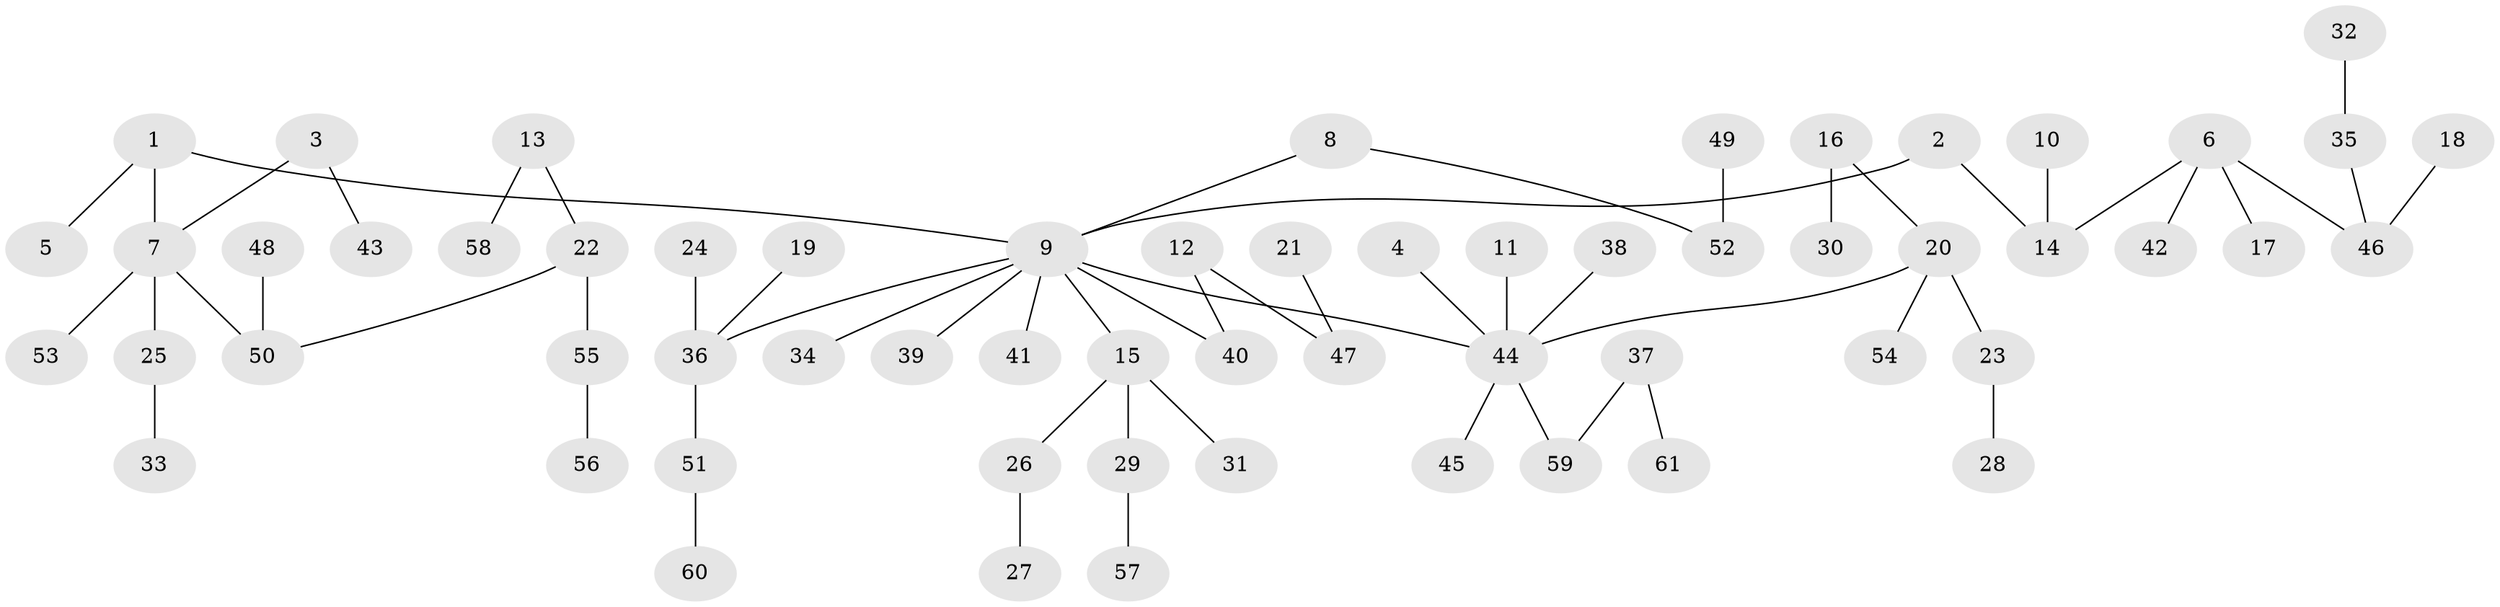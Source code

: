 // original degree distribution, {6: 0.00980392156862745, 3: 0.12745098039215685, 4: 0.049019607843137254, 11: 0.00980392156862745, 5: 0.029411764705882353, 2: 0.24509803921568626, 8: 0.00980392156862745, 1: 0.5196078431372549}
// Generated by graph-tools (version 1.1) at 2025/37/03/04/25 23:37:17]
// undirected, 61 vertices, 60 edges
graph export_dot {
  node [color=gray90,style=filled];
  1;
  2;
  3;
  4;
  5;
  6;
  7;
  8;
  9;
  10;
  11;
  12;
  13;
  14;
  15;
  16;
  17;
  18;
  19;
  20;
  21;
  22;
  23;
  24;
  25;
  26;
  27;
  28;
  29;
  30;
  31;
  32;
  33;
  34;
  35;
  36;
  37;
  38;
  39;
  40;
  41;
  42;
  43;
  44;
  45;
  46;
  47;
  48;
  49;
  50;
  51;
  52;
  53;
  54;
  55;
  56;
  57;
  58;
  59;
  60;
  61;
  1 -- 5 [weight=1.0];
  1 -- 7 [weight=1.0];
  1 -- 9 [weight=1.0];
  2 -- 9 [weight=1.0];
  2 -- 14 [weight=1.0];
  3 -- 7 [weight=1.0];
  3 -- 43 [weight=1.0];
  4 -- 44 [weight=1.0];
  6 -- 14 [weight=1.0];
  6 -- 17 [weight=1.0];
  6 -- 42 [weight=1.0];
  6 -- 46 [weight=1.0];
  7 -- 25 [weight=1.0];
  7 -- 50 [weight=1.0];
  7 -- 53 [weight=1.0];
  8 -- 9 [weight=1.0];
  8 -- 52 [weight=1.0];
  9 -- 15 [weight=1.0];
  9 -- 34 [weight=1.0];
  9 -- 36 [weight=1.0];
  9 -- 39 [weight=1.0];
  9 -- 40 [weight=1.0];
  9 -- 41 [weight=1.0];
  9 -- 44 [weight=1.0];
  10 -- 14 [weight=1.0];
  11 -- 44 [weight=1.0];
  12 -- 40 [weight=1.0];
  12 -- 47 [weight=1.0];
  13 -- 22 [weight=1.0];
  13 -- 58 [weight=1.0];
  15 -- 26 [weight=1.0];
  15 -- 29 [weight=1.0];
  15 -- 31 [weight=1.0];
  16 -- 20 [weight=1.0];
  16 -- 30 [weight=1.0];
  18 -- 46 [weight=1.0];
  19 -- 36 [weight=1.0];
  20 -- 23 [weight=1.0];
  20 -- 44 [weight=1.0];
  20 -- 54 [weight=1.0];
  21 -- 47 [weight=1.0];
  22 -- 50 [weight=1.0];
  22 -- 55 [weight=1.0];
  23 -- 28 [weight=1.0];
  24 -- 36 [weight=1.0];
  25 -- 33 [weight=1.0];
  26 -- 27 [weight=1.0];
  29 -- 57 [weight=1.0];
  32 -- 35 [weight=1.0];
  35 -- 46 [weight=1.0];
  36 -- 51 [weight=1.0];
  37 -- 59 [weight=1.0];
  37 -- 61 [weight=1.0];
  38 -- 44 [weight=1.0];
  44 -- 45 [weight=1.0];
  44 -- 59 [weight=1.0];
  48 -- 50 [weight=1.0];
  49 -- 52 [weight=1.0];
  51 -- 60 [weight=1.0];
  55 -- 56 [weight=1.0];
}
